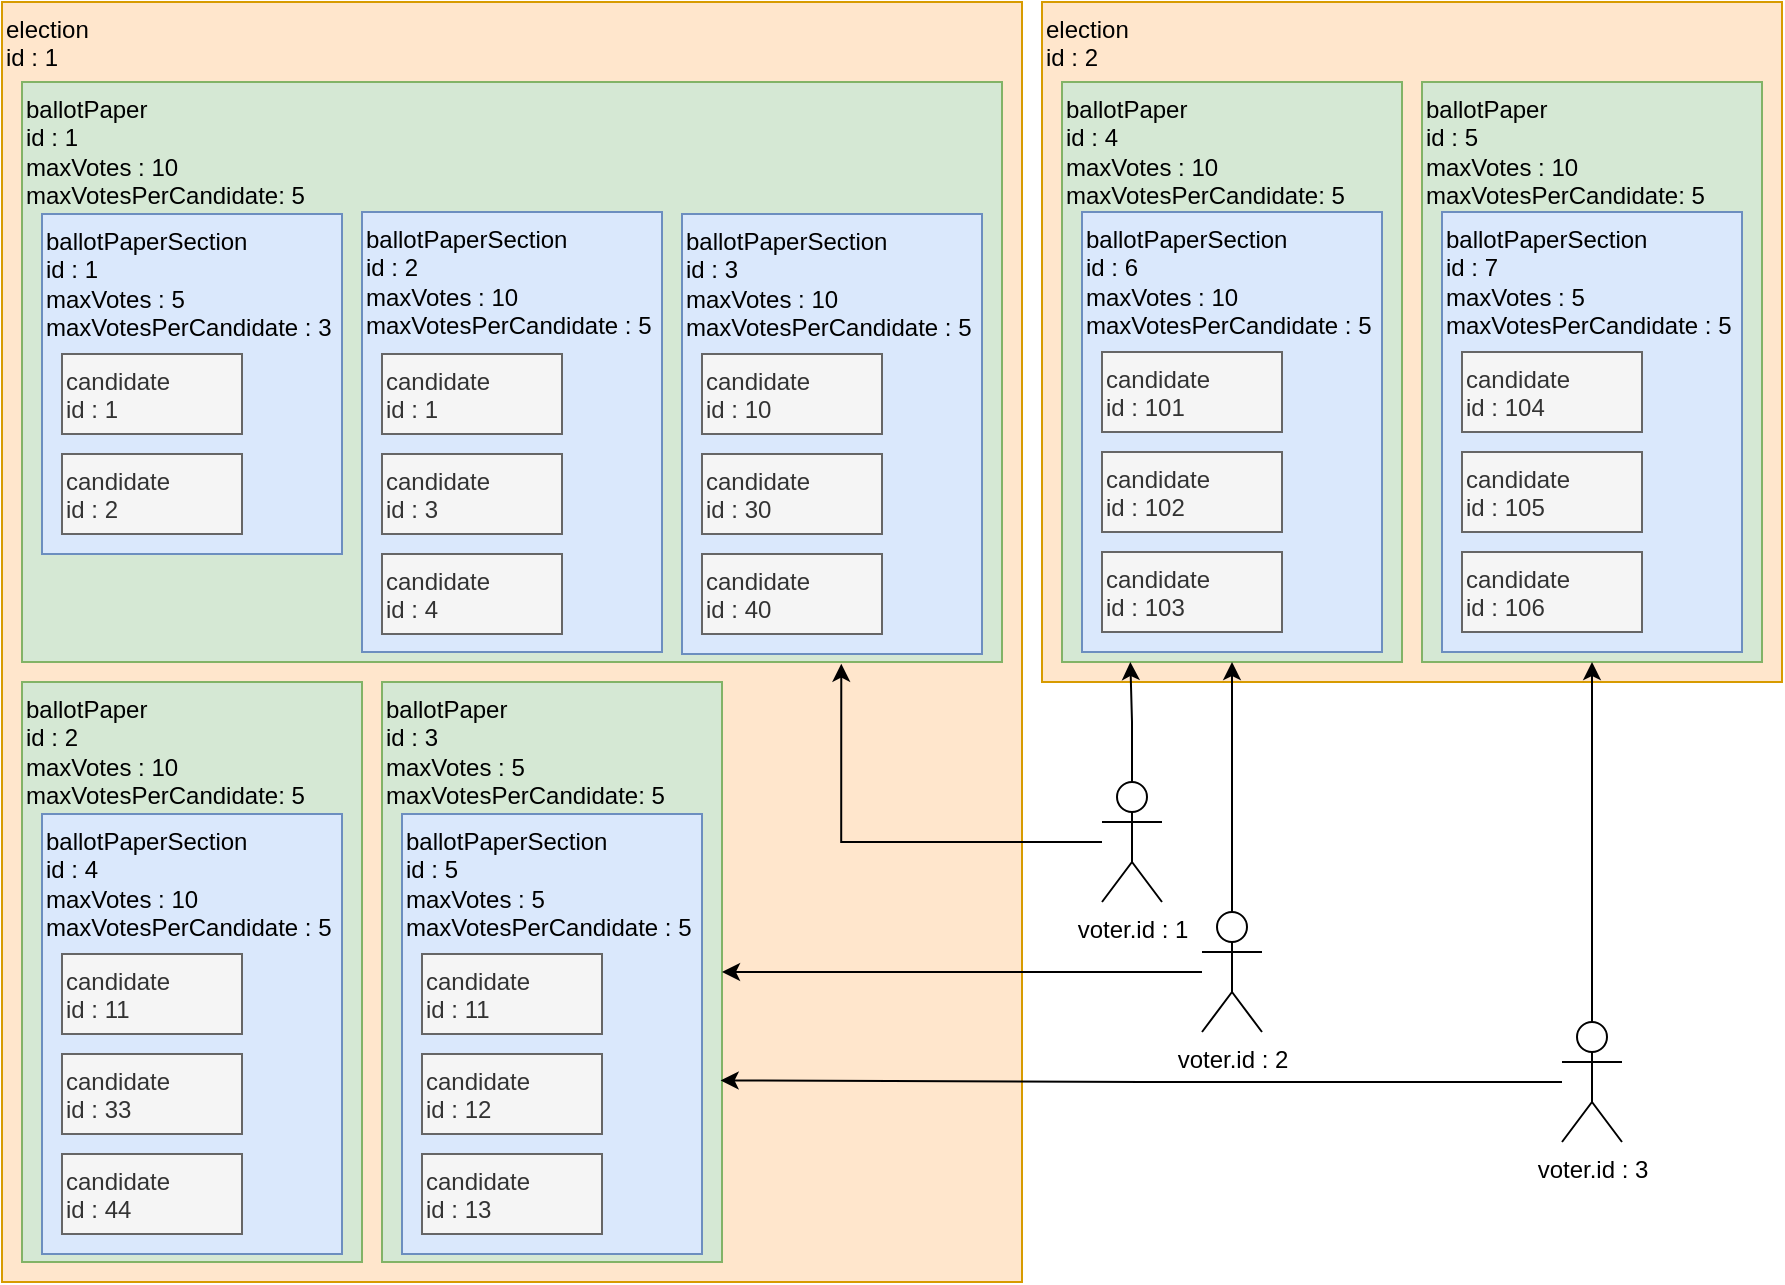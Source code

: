 <mxfile version="26.2.15">
  <diagram name="Seite-1" id="3R_mG5bNkvgxjPq460-k">
    <mxGraphModel dx="1426" dy="961" grid="1" gridSize="10" guides="1" tooltips="1" connect="1" arrows="1" fold="1" page="1" pageScale="1" pageWidth="1200" pageHeight="1600" math="0" shadow="0">
      <root>
        <mxCell id="0" />
        <mxCell id="1" parent="0" />
        <mxCell id="R9USBCBoZlJqZ4-kGRUj-26" value="election&lt;div&gt;id : 1&lt;/div&gt;" style="rounded=0;whiteSpace=wrap;html=1;strokeColor=#d79b00;align=left;verticalAlign=top;fontFamily=Helvetica;fontSize=12;fillColor=#ffe6cc;" parent="1" vertex="1">
          <mxGeometry x="10" y="10" width="510" height="640" as="geometry" />
        </mxCell>
        <mxCell id="R9USBCBoZlJqZ4-kGRUj-13" value="ballotPaper&lt;div&gt;id : 1&lt;/div&gt;&lt;div&gt;maxVotes : 10&lt;br&gt;maxVotesPerCandidate: 5&lt;/div&gt;" style="rounded=0;whiteSpace=wrap;html=1;strokeColor=#82b366;align=left;verticalAlign=top;fontFamily=Helvetica;fontSize=12;fillColor=#d5e8d4;" parent="1" vertex="1">
          <mxGeometry x="20" y="50" width="490" height="290" as="geometry" />
        </mxCell>
        <mxCell id="R9USBCBoZlJqZ4-kGRUj-3" value="ballotPaperSection&lt;div&gt;id : 1&lt;div&gt;maxVotes : 5&lt;/div&gt;&lt;/div&gt;&lt;div&gt;maxVotesPerCandidate : 3&lt;/div&gt;" style="rounded=0;whiteSpace=wrap;html=1;align=left;verticalAlign=top;fillColor=#dae8fc;strokeColor=#6c8ebf;" parent="1" vertex="1">
          <mxGeometry x="30" y="116" width="150" height="170" as="geometry" />
        </mxCell>
        <mxCell id="R9USBCBoZlJqZ4-kGRUj-1" value="candidate&lt;div&gt;id : 1&lt;/div&gt;" style="rounded=0;whiteSpace=wrap;html=1;align=left;verticalAlign=top;fillColor=#f5f5f5;fontColor=#333333;strokeColor=#666666;" parent="1" vertex="1">
          <mxGeometry x="40" y="186" width="90" height="40" as="geometry" />
        </mxCell>
        <mxCell id="R9USBCBoZlJqZ4-kGRUj-4" value="candidate&lt;div&gt;id : 2&lt;/div&gt;" style="rounded=0;whiteSpace=wrap;html=1;align=left;verticalAlign=top;fillColor=#f5f5f5;fontColor=#333333;strokeColor=#666666;" parent="1" vertex="1">
          <mxGeometry x="40" y="236" width="90" height="40" as="geometry" />
        </mxCell>
        <mxCell id="R9USBCBoZlJqZ4-kGRUj-5" value="ballotPaperSection&lt;div&gt;id : 2&lt;div&gt;maxVotes : 10&lt;/div&gt;&lt;/div&gt;&lt;div&gt;maxVotesPerCandidate : 5&lt;/div&gt;" style="rounded=0;whiteSpace=wrap;html=1;align=left;verticalAlign=top;fillColor=#dae8fc;strokeColor=#6c8ebf;" parent="1" vertex="1">
          <mxGeometry x="190" y="115" width="150" height="220" as="geometry" />
        </mxCell>
        <mxCell id="R9USBCBoZlJqZ4-kGRUj-6" value="candidate&lt;div&gt;id : 1&lt;/div&gt;" style="rounded=0;whiteSpace=wrap;html=1;align=left;verticalAlign=top;fillColor=#f5f5f5;fontColor=#333333;strokeColor=#666666;" parent="1" vertex="1">
          <mxGeometry x="200" y="186" width="90" height="40" as="geometry" />
        </mxCell>
        <mxCell id="R9USBCBoZlJqZ4-kGRUj-7" value="candidate&lt;div&gt;id : 3&lt;/div&gt;" style="rounded=0;whiteSpace=wrap;html=1;align=left;verticalAlign=top;fillColor=#f5f5f5;fontColor=#333333;strokeColor=#666666;" parent="1" vertex="1">
          <mxGeometry x="200" y="236" width="90" height="40" as="geometry" />
        </mxCell>
        <mxCell id="R9USBCBoZlJqZ4-kGRUj-8" value="candidate&lt;div&gt;id : 4&lt;/div&gt;" style="rounded=0;whiteSpace=wrap;html=1;align=left;verticalAlign=top;fillColor=#f5f5f5;fontColor=#333333;strokeColor=#666666;" parent="1" vertex="1">
          <mxGeometry x="200" y="286" width="90" height="40" as="geometry" />
        </mxCell>
        <mxCell id="R9USBCBoZlJqZ4-kGRUj-9" value="ballotPaperSection&lt;div&gt;id : 3&lt;div&gt;maxVotes : 10&lt;/div&gt;&lt;/div&gt;&lt;div&gt;maxVotesPerCandidate : 5&lt;/div&gt;" style="rounded=0;whiteSpace=wrap;html=1;align=left;verticalAlign=top;fillColor=#dae8fc;strokeColor=#6c8ebf;" parent="1" vertex="1">
          <mxGeometry x="350" y="116" width="150" height="220" as="geometry" />
        </mxCell>
        <mxCell id="R9USBCBoZlJqZ4-kGRUj-10" value="candidate&lt;div&gt;id : 10&lt;/div&gt;" style="rounded=0;whiteSpace=wrap;html=1;align=left;verticalAlign=top;fillColor=#f5f5f5;fontColor=#333333;strokeColor=#666666;" parent="1" vertex="1">
          <mxGeometry x="360" y="186" width="90" height="40" as="geometry" />
        </mxCell>
        <mxCell id="R9USBCBoZlJqZ4-kGRUj-11" value="candidate&lt;div&gt;id : 30&lt;/div&gt;" style="rounded=0;whiteSpace=wrap;html=1;align=left;verticalAlign=top;fillColor=#f5f5f5;fontColor=#333333;strokeColor=#666666;" parent="1" vertex="1">
          <mxGeometry x="360" y="236" width="90" height="40" as="geometry" />
        </mxCell>
        <mxCell id="R9USBCBoZlJqZ4-kGRUj-12" value="candidate&lt;div&gt;id : 40&lt;/div&gt;" style="rounded=0;whiteSpace=wrap;html=1;align=left;verticalAlign=top;fillColor=#f5f5f5;fontColor=#333333;strokeColor=#666666;" parent="1" vertex="1">
          <mxGeometry x="360" y="286" width="90" height="40" as="geometry" />
        </mxCell>
        <mxCell id="R9USBCBoZlJqZ4-kGRUj-14" value="ballotPaper&lt;div&gt;id : 2&lt;/div&gt;&lt;div&gt;maxVotes : 10&lt;/div&gt;&lt;div&gt;maxVotesPerCandidate: 5&lt;/div&gt;" style="rounded=0;whiteSpace=wrap;html=1;strokeColor=#82b366;align=left;verticalAlign=top;fontFamily=Helvetica;fontSize=12;fillColor=#d5e8d4;" parent="1" vertex="1">
          <mxGeometry x="20" y="350" width="170" height="290" as="geometry" />
        </mxCell>
        <mxCell id="R9USBCBoZlJqZ4-kGRUj-22" value="ballotPaperSection&lt;div&gt;id : 4&lt;div&gt;maxVotes : 10&lt;/div&gt;&lt;/div&gt;&lt;div&gt;maxVotesPerCandidate : 5&lt;/div&gt;" style="rounded=0;whiteSpace=wrap;html=1;align=left;verticalAlign=top;fillColor=#dae8fc;strokeColor=#6c8ebf;" parent="1" vertex="1">
          <mxGeometry x="30" y="416" width="150" height="220" as="geometry" />
        </mxCell>
        <mxCell id="R9USBCBoZlJqZ4-kGRUj-23" value="candidate&lt;div&gt;id : 11&lt;/div&gt;" style="rounded=0;whiteSpace=wrap;html=1;align=left;verticalAlign=top;fillColor=#f5f5f5;fontColor=#333333;strokeColor=#666666;" parent="1" vertex="1">
          <mxGeometry x="40" y="486" width="90" height="40" as="geometry" />
        </mxCell>
        <mxCell id="R9USBCBoZlJqZ4-kGRUj-24" value="candidate&lt;div&gt;id : 33&lt;/div&gt;" style="rounded=0;whiteSpace=wrap;html=1;align=left;verticalAlign=top;fillColor=#f5f5f5;fontColor=#333333;strokeColor=#666666;" parent="1" vertex="1">
          <mxGeometry x="40" y="536" width="90" height="40" as="geometry" />
        </mxCell>
        <mxCell id="R9USBCBoZlJqZ4-kGRUj-25" value="candidate&lt;div&gt;id : 44&lt;/div&gt;" style="rounded=0;whiteSpace=wrap;html=1;align=left;verticalAlign=top;fillColor=#f5f5f5;fontColor=#333333;strokeColor=#666666;" parent="1" vertex="1">
          <mxGeometry x="40" y="586" width="90" height="40" as="geometry" />
        </mxCell>
        <mxCell id="R9USBCBoZlJqZ4-kGRUj-27" value="ballotPaper&lt;div&gt;id : 3&lt;/div&gt;&lt;div&gt;maxVotes : 5&lt;/div&gt;&lt;div&gt;maxVotesPerCandidate: 5&lt;/div&gt;" style="rounded=0;whiteSpace=wrap;html=1;strokeColor=#82b366;align=left;verticalAlign=top;fontFamily=Helvetica;fontSize=12;fillColor=#d5e8d4;" parent="1" vertex="1">
          <mxGeometry x="200" y="350" width="170" height="290" as="geometry" />
        </mxCell>
        <mxCell id="R9USBCBoZlJqZ4-kGRUj-28" value="ballotPaperSection&lt;div&gt;id : 5&lt;div&gt;maxVotes : 5&lt;/div&gt;&lt;/div&gt;&lt;div&gt;maxVotesPerCandidate : 5&lt;/div&gt;" style="rounded=0;whiteSpace=wrap;html=1;align=left;verticalAlign=top;fillColor=#dae8fc;strokeColor=#6c8ebf;" parent="1" vertex="1">
          <mxGeometry x="210" y="416" width="150" height="220" as="geometry" />
        </mxCell>
        <mxCell id="R9USBCBoZlJqZ4-kGRUj-29" value="candidate&lt;div&gt;id : 11&lt;/div&gt;" style="rounded=0;whiteSpace=wrap;html=1;align=left;verticalAlign=top;fillColor=#f5f5f5;fontColor=#333333;strokeColor=#666666;" parent="1" vertex="1">
          <mxGeometry x="220" y="486" width="90" height="40" as="geometry" />
        </mxCell>
        <mxCell id="R9USBCBoZlJqZ4-kGRUj-30" value="candidate&lt;div&gt;id : 12&lt;/div&gt;" style="rounded=0;whiteSpace=wrap;html=1;align=left;verticalAlign=top;fillColor=#f5f5f5;fontColor=#333333;strokeColor=#666666;" parent="1" vertex="1">
          <mxGeometry x="220" y="536" width="90" height="40" as="geometry" />
        </mxCell>
        <mxCell id="R9USBCBoZlJqZ4-kGRUj-31" value="candidate&lt;div&gt;id : 13&lt;/div&gt;" style="rounded=0;whiteSpace=wrap;html=1;align=left;verticalAlign=top;fillColor=#f5f5f5;fontColor=#333333;strokeColor=#666666;" parent="1" vertex="1">
          <mxGeometry x="220" y="586" width="90" height="40" as="geometry" />
        </mxCell>
        <mxCell id="R9USBCBoZlJqZ4-kGRUj-32" value="election&lt;div&gt;id : 2&lt;/div&gt;" style="rounded=0;whiteSpace=wrap;html=1;strokeColor=#d79b00;align=left;verticalAlign=top;fontFamily=Helvetica;fontSize=12;fillColor=#ffe6cc;" parent="1" vertex="1">
          <mxGeometry x="530" y="10" width="370" height="340" as="geometry" />
        </mxCell>
        <mxCell id="R9USBCBoZlJqZ4-kGRUj-45" value="ballotPaper&lt;div&gt;id : 4&lt;/div&gt;&lt;div&gt;maxVotes : 10&lt;br&gt;maxVotesPerCandidate: 5&lt;/div&gt;" style="rounded=0;whiteSpace=wrap;html=1;strokeColor=#82b366;align=left;verticalAlign=top;fontFamily=Helvetica;fontSize=12;fillColor=#d5e8d4;" parent="1" vertex="1">
          <mxGeometry x="540" y="50" width="170" height="290" as="geometry" />
        </mxCell>
        <mxCell id="R9USBCBoZlJqZ4-kGRUj-46" value="ballotPaperSection&lt;div&gt;id : 6&lt;div&gt;maxVotes : 10&lt;/div&gt;&lt;/div&gt;&lt;div&gt;maxVotesPerCandidate : 5&lt;/div&gt;" style="rounded=0;whiteSpace=wrap;html=1;align=left;verticalAlign=top;fillColor=#dae8fc;strokeColor=#6c8ebf;" parent="1" vertex="1">
          <mxGeometry x="550" y="115" width="150" height="220" as="geometry" />
        </mxCell>
        <mxCell id="R9USBCBoZlJqZ4-kGRUj-47" value="candidate&lt;div&gt;id : 101&lt;/div&gt;" style="rounded=0;whiteSpace=wrap;html=1;align=left;verticalAlign=top;fillColor=#f5f5f5;fontColor=#333333;strokeColor=#666666;" parent="1" vertex="1">
          <mxGeometry x="560" y="185" width="90" height="40" as="geometry" />
        </mxCell>
        <mxCell id="R9USBCBoZlJqZ4-kGRUj-48" value="candidate&lt;div&gt;id : 102&lt;/div&gt;" style="rounded=0;whiteSpace=wrap;html=1;align=left;verticalAlign=top;fillColor=#f5f5f5;fontColor=#333333;strokeColor=#666666;" parent="1" vertex="1">
          <mxGeometry x="560" y="235" width="90" height="40" as="geometry" />
        </mxCell>
        <mxCell id="R9USBCBoZlJqZ4-kGRUj-49" value="candidate&lt;div&gt;id : 103&lt;/div&gt;" style="rounded=0;whiteSpace=wrap;html=1;align=left;verticalAlign=top;fillColor=#f5f5f5;fontColor=#333333;strokeColor=#666666;" parent="1" vertex="1">
          <mxGeometry x="560" y="285" width="90" height="40" as="geometry" />
        </mxCell>
        <mxCell id="R9USBCBoZlJqZ4-kGRUj-50" value="ballotPaper&lt;div&gt;id : 5&lt;/div&gt;&lt;div&gt;maxVotes : 10&lt;br&gt;maxVotesPerCandidate: 5&lt;/div&gt;" style="rounded=0;whiteSpace=wrap;html=1;strokeColor=#82b366;align=left;verticalAlign=top;fontFamily=Helvetica;fontSize=12;fillColor=#d5e8d4;" parent="1" vertex="1">
          <mxGeometry x="720" y="50" width="170" height="290" as="geometry" />
        </mxCell>
        <mxCell id="R9USBCBoZlJqZ4-kGRUj-51" value="ballotPaperSection&lt;div&gt;id : 7&lt;div&gt;maxVotes : 5&lt;/div&gt;&lt;/div&gt;&lt;div&gt;maxVotesPerCandidate : 5&lt;/div&gt;" style="rounded=0;whiteSpace=wrap;html=1;align=left;verticalAlign=top;fillColor=#dae8fc;strokeColor=#6c8ebf;" parent="1" vertex="1">
          <mxGeometry x="730" y="115" width="150" height="220" as="geometry" />
        </mxCell>
        <mxCell id="R9USBCBoZlJqZ4-kGRUj-52" value="candidate&lt;div&gt;id : 104&lt;/div&gt;" style="rounded=0;whiteSpace=wrap;html=1;align=left;verticalAlign=top;fillColor=#f5f5f5;fontColor=#333333;strokeColor=#666666;" parent="1" vertex="1">
          <mxGeometry x="740" y="185" width="90" height="40" as="geometry" />
        </mxCell>
        <mxCell id="R9USBCBoZlJqZ4-kGRUj-53" value="candidate&lt;div&gt;id : 105&lt;/div&gt;" style="rounded=0;whiteSpace=wrap;html=1;align=left;verticalAlign=top;fillColor=#f5f5f5;fontColor=#333333;strokeColor=#666666;" parent="1" vertex="1">
          <mxGeometry x="740" y="235" width="90" height="40" as="geometry" />
        </mxCell>
        <mxCell id="R9USBCBoZlJqZ4-kGRUj-54" value="candidate&lt;div&gt;id : 106&lt;/div&gt;" style="rounded=0;whiteSpace=wrap;html=1;align=left;verticalAlign=top;fillColor=#f5f5f5;fontColor=#333333;strokeColor=#666666;" parent="1" vertex="1">
          <mxGeometry x="740" y="285" width="90" height="40" as="geometry" />
        </mxCell>
        <mxCell id="R9USBCBoZlJqZ4-kGRUj-55" value="voter.id : 1" style="shape=umlActor;verticalLabelPosition=bottom;verticalAlign=top;html=1;outlineConnect=0;rounded=0;strokeColor=default;align=center;fontFamily=Helvetica;fontSize=12;fontColor=default;fillColor=none;" parent="1" vertex="1">
          <mxGeometry x="560" y="400" width="30" height="60" as="geometry" />
        </mxCell>
        <mxCell id="R9USBCBoZlJqZ4-kGRUj-57" style="edgeStyle=orthogonalEdgeStyle;rounded=0;orthogonalLoop=1;jettySize=auto;html=1;entryX=0.836;entryY=1.003;entryDx=0;entryDy=0;entryPerimeter=0;fontFamily=Helvetica;fontSize=12;fontColor=default;" parent="1" source="R9USBCBoZlJqZ4-kGRUj-55" target="R9USBCBoZlJqZ4-kGRUj-13" edge="1">
          <mxGeometry relative="1" as="geometry" />
        </mxCell>
        <mxCell id="R9USBCBoZlJqZ4-kGRUj-59" style="edgeStyle=orthogonalEdgeStyle;rounded=0;orthogonalLoop=1;jettySize=auto;html=1;entryX=0.5;entryY=1;entryDx=0;entryDy=0;fontFamily=Helvetica;fontSize=12;fontColor=default;" parent="1" source="R9USBCBoZlJqZ4-kGRUj-58" target="R9USBCBoZlJqZ4-kGRUj-45" edge="1">
          <mxGeometry relative="1" as="geometry" />
        </mxCell>
        <mxCell id="R9USBCBoZlJqZ4-kGRUj-60" style="edgeStyle=orthogonalEdgeStyle;rounded=0;orthogonalLoop=1;jettySize=auto;html=1;entryX=1;entryY=0.5;entryDx=0;entryDy=0;fontFamily=Helvetica;fontSize=12;fontColor=default;" parent="1" source="R9USBCBoZlJqZ4-kGRUj-58" target="R9USBCBoZlJqZ4-kGRUj-27" edge="1">
          <mxGeometry relative="1" as="geometry" />
        </mxCell>
        <mxCell id="R9USBCBoZlJqZ4-kGRUj-58" value="voter.id : 2" style="shape=umlActor;verticalLabelPosition=bottom;verticalAlign=top;html=1;outlineConnect=0;rounded=0;strokeColor=default;align=center;fontFamily=Helvetica;fontSize=12;fontColor=default;fillColor=none;" parent="1" vertex="1">
          <mxGeometry x="610" y="465" width="30" height="60" as="geometry" />
        </mxCell>
        <mxCell id="R9USBCBoZlJqZ4-kGRUj-61" style="edgeStyle=orthogonalEdgeStyle;rounded=0;orthogonalLoop=1;jettySize=auto;html=1;entryX=0.201;entryY=1;entryDx=0;entryDy=0;entryPerimeter=0;fontFamily=Helvetica;fontSize=12;fontColor=default;" parent="1" source="R9USBCBoZlJqZ4-kGRUj-55" target="R9USBCBoZlJqZ4-kGRUj-45" edge="1">
          <mxGeometry relative="1" as="geometry" />
        </mxCell>
        <mxCell id="R9USBCBoZlJqZ4-kGRUj-63" style="edgeStyle=orthogonalEdgeStyle;rounded=0;orthogonalLoop=1;jettySize=auto;html=1;entryX=0.5;entryY=1;entryDx=0;entryDy=0;fontFamily=Helvetica;fontSize=12;fontColor=default;" parent="1" source="R9USBCBoZlJqZ4-kGRUj-62" target="R9USBCBoZlJqZ4-kGRUj-50" edge="1">
          <mxGeometry relative="1" as="geometry" />
        </mxCell>
        <mxCell id="R9USBCBoZlJqZ4-kGRUj-62" value="voter.id : 3" style="shape=umlActor;verticalLabelPosition=bottom;verticalAlign=top;html=1;outlineConnect=0;rounded=0;strokeColor=default;align=center;fontFamily=Helvetica;fontSize=12;fontColor=default;fillColor=none;" parent="1" vertex="1">
          <mxGeometry x="790" y="520" width="30" height="60" as="geometry" />
        </mxCell>
        <mxCell id="R9USBCBoZlJqZ4-kGRUj-64" style="edgeStyle=orthogonalEdgeStyle;rounded=0;orthogonalLoop=1;jettySize=auto;html=1;entryX=0.996;entryY=0.687;entryDx=0;entryDy=0;entryPerimeter=0;fontFamily=Helvetica;fontSize=12;fontColor=default;" parent="1" source="R9USBCBoZlJqZ4-kGRUj-62" target="R9USBCBoZlJqZ4-kGRUj-27" edge="1">
          <mxGeometry relative="1" as="geometry" />
        </mxCell>
      </root>
    </mxGraphModel>
  </diagram>
</mxfile>
